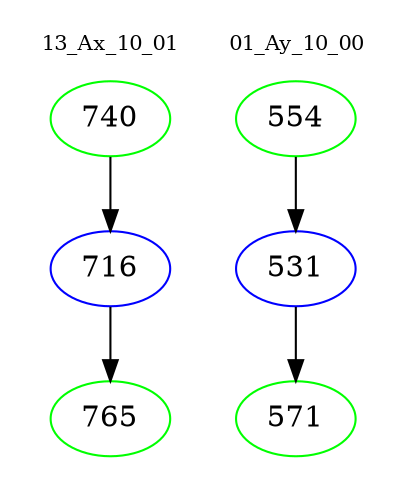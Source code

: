 digraph{
subgraph cluster_0 {
color = white
label = "13_Ax_10_01";
fontsize=10;
T0_740 [label="740", color="green"]
T0_740 -> T0_716 [color="black"]
T0_716 [label="716", color="blue"]
T0_716 -> T0_765 [color="black"]
T0_765 [label="765", color="green"]
}
subgraph cluster_1 {
color = white
label = "01_Ay_10_00";
fontsize=10;
T1_554 [label="554", color="green"]
T1_554 -> T1_531 [color="black"]
T1_531 [label="531", color="blue"]
T1_531 -> T1_571 [color="black"]
T1_571 [label="571", color="green"]
}
}
